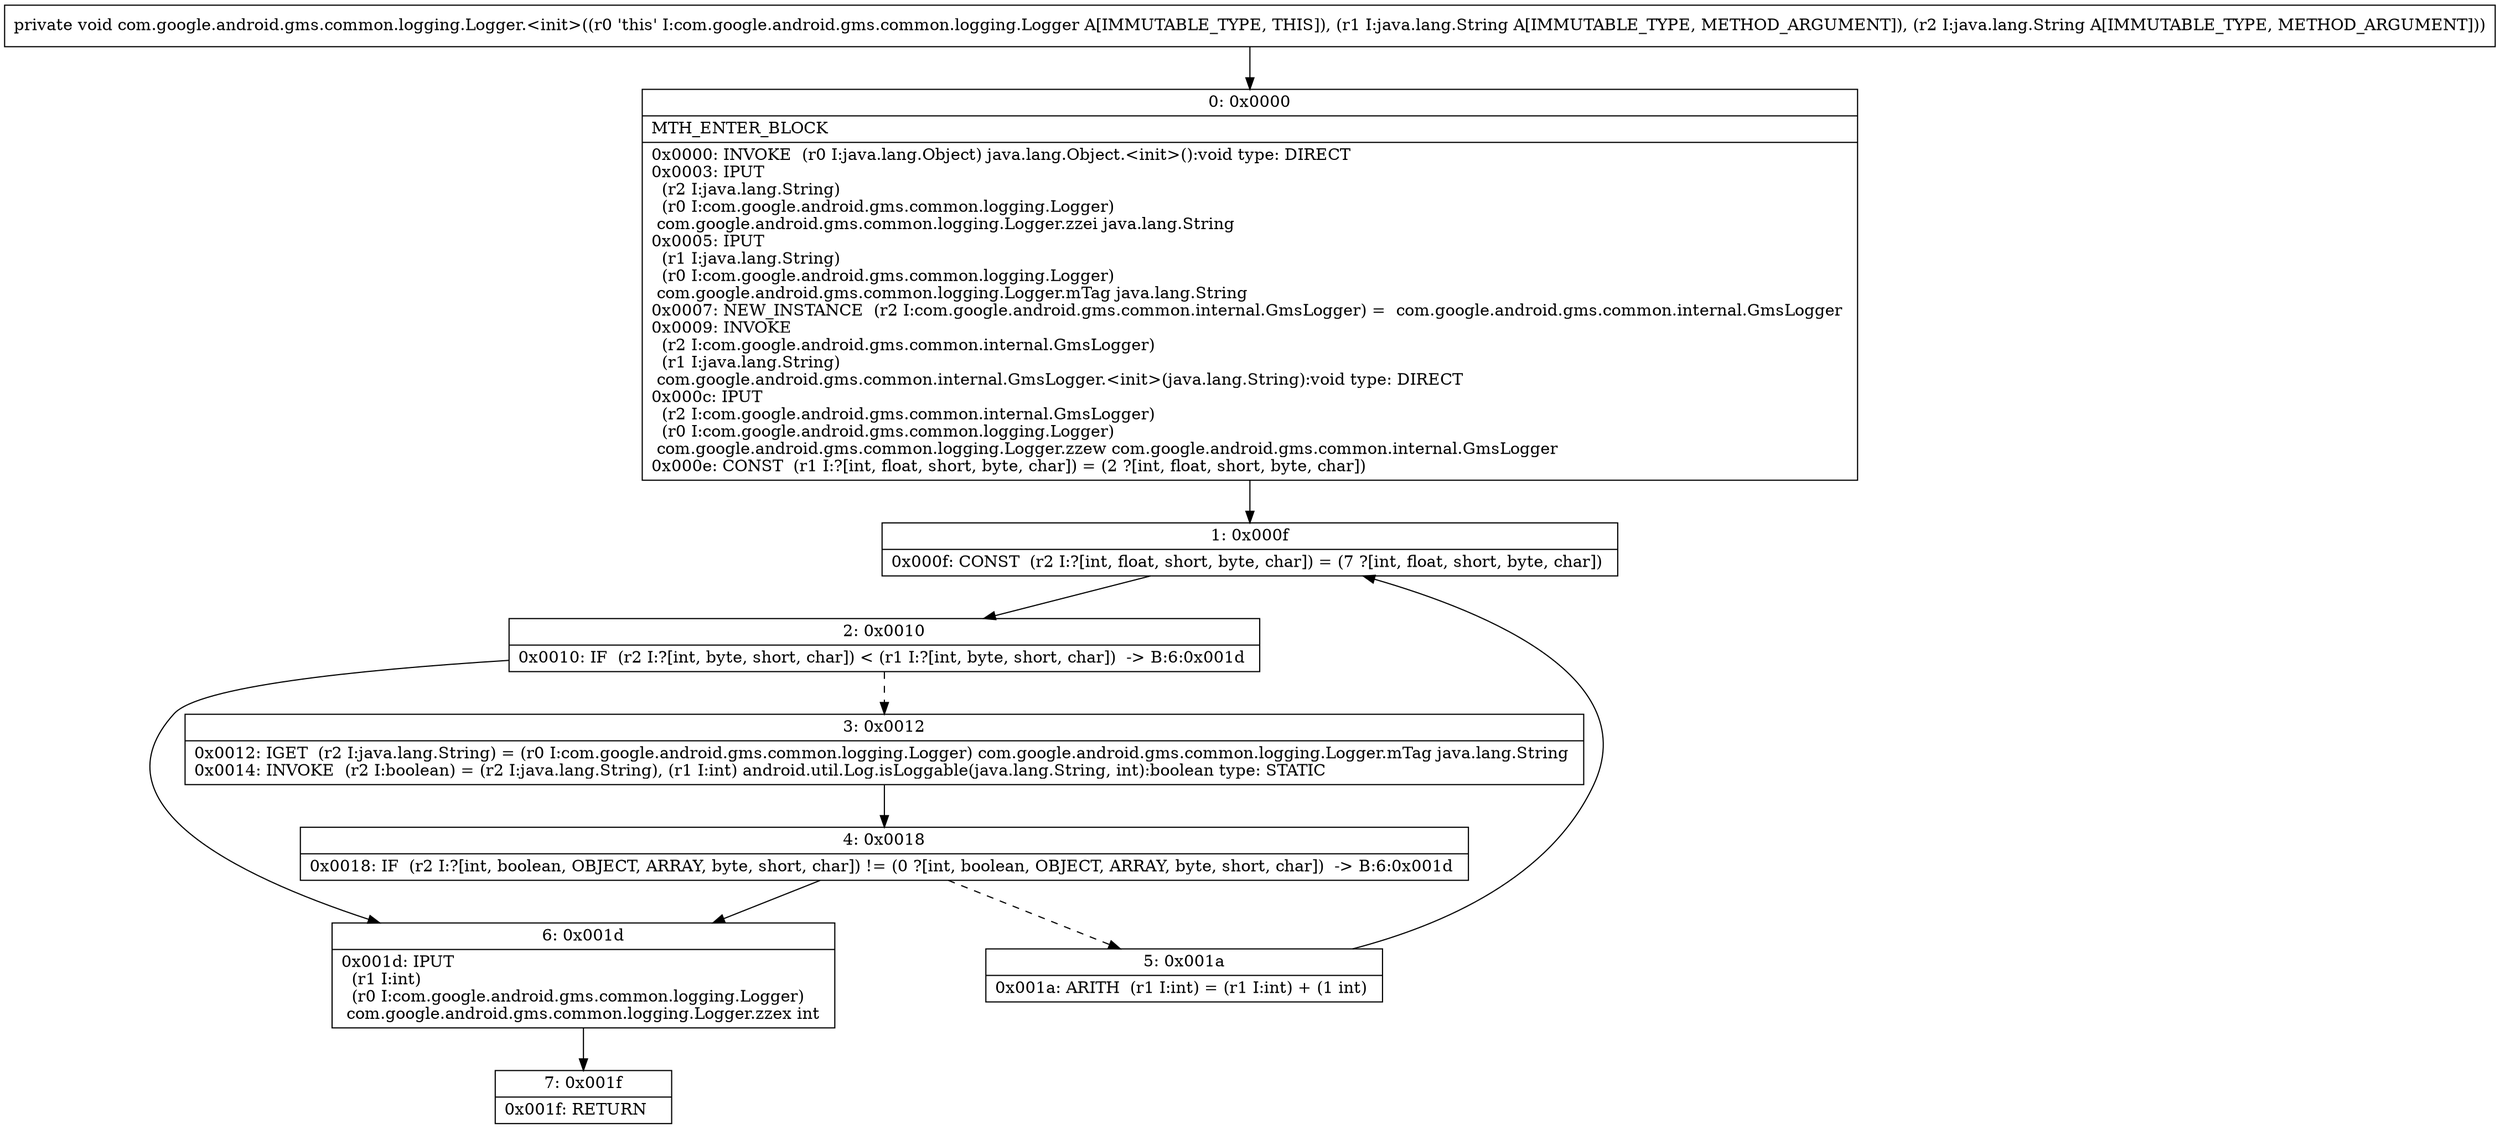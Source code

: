 digraph "CFG forcom.google.android.gms.common.logging.Logger.\<init\>(Ljava\/lang\/String;Ljava\/lang\/String;)V" {
Node_0 [shape=record,label="{0\:\ 0x0000|MTH_ENTER_BLOCK\l|0x0000: INVOKE  (r0 I:java.lang.Object) java.lang.Object.\<init\>():void type: DIRECT \l0x0003: IPUT  \l  (r2 I:java.lang.String)\l  (r0 I:com.google.android.gms.common.logging.Logger)\l com.google.android.gms.common.logging.Logger.zzei java.lang.String \l0x0005: IPUT  \l  (r1 I:java.lang.String)\l  (r0 I:com.google.android.gms.common.logging.Logger)\l com.google.android.gms.common.logging.Logger.mTag java.lang.String \l0x0007: NEW_INSTANCE  (r2 I:com.google.android.gms.common.internal.GmsLogger) =  com.google.android.gms.common.internal.GmsLogger \l0x0009: INVOKE  \l  (r2 I:com.google.android.gms.common.internal.GmsLogger)\l  (r1 I:java.lang.String)\l com.google.android.gms.common.internal.GmsLogger.\<init\>(java.lang.String):void type: DIRECT \l0x000c: IPUT  \l  (r2 I:com.google.android.gms.common.internal.GmsLogger)\l  (r0 I:com.google.android.gms.common.logging.Logger)\l com.google.android.gms.common.logging.Logger.zzew com.google.android.gms.common.internal.GmsLogger \l0x000e: CONST  (r1 I:?[int, float, short, byte, char]) = (2 ?[int, float, short, byte, char]) \l}"];
Node_1 [shape=record,label="{1\:\ 0x000f|0x000f: CONST  (r2 I:?[int, float, short, byte, char]) = (7 ?[int, float, short, byte, char]) \l}"];
Node_2 [shape=record,label="{2\:\ 0x0010|0x0010: IF  (r2 I:?[int, byte, short, char]) \< (r1 I:?[int, byte, short, char])  \-\> B:6:0x001d \l}"];
Node_3 [shape=record,label="{3\:\ 0x0012|0x0012: IGET  (r2 I:java.lang.String) = (r0 I:com.google.android.gms.common.logging.Logger) com.google.android.gms.common.logging.Logger.mTag java.lang.String \l0x0014: INVOKE  (r2 I:boolean) = (r2 I:java.lang.String), (r1 I:int) android.util.Log.isLoggable(java.lang.String, int):boolean type: STATIC \l}"];
Node_4 [shape=record,label="{4\:\ 0x0018|0x0018: IF  (r2 I:?[int, boolean, OBJECT, ARRAY, byte, short, char]) != (0 ?[int, boolean, OBJECT, ARRAY, byte, short, char])  \-\> B:6:0x001d \l}"];
Node_5 [shape=record,label="{5\:\ 0x001a|0x001a: ARITH  (r1 I:int) = (r1 I:int) + (1 int) \l}"];
Node_6 [shape=record,label="{6\:\ 0x001d|0x001d: IPUT  \l  (r1 I:int)\l  (r0 I:com.google.android.gms.common.logging.Logger)\l com.google.android.gms.common.logging.Logger.zzex int \l}"];
Node_7 [shape=record,label="{7\:\ 0x001f|0x001f: RETURN   \l}"];
MethodNode[shape=record,label="{private void com.google.android.gms.common.logging.Logger.\<init\>((r0 'this' I:com.google.android.gms.common.logging.Logger A[IMMUTABLE_TYPE, THIS]), (r1 I:java.lang.String A[IMMUTABLE_TYPE, METHOD_ARGUMENT]), (r2 I:java.lang.String A[IMMUTABLE_TYPE, METHOD_ARGUMENT])) }"];
MethodNode -> Node_0;
Node_0 -> Node_1;
Node_1 -> Node_2;
Node_2 -> Node_3[style=dashed];
Node_2 -> Node_6;
Node_3 -> Node_4;
Node_4 -> Node_5[style=dashed];
Node_4 -> Node_6;
Node_5 -> Node_1;
Node_6 -> Node_7;
}

